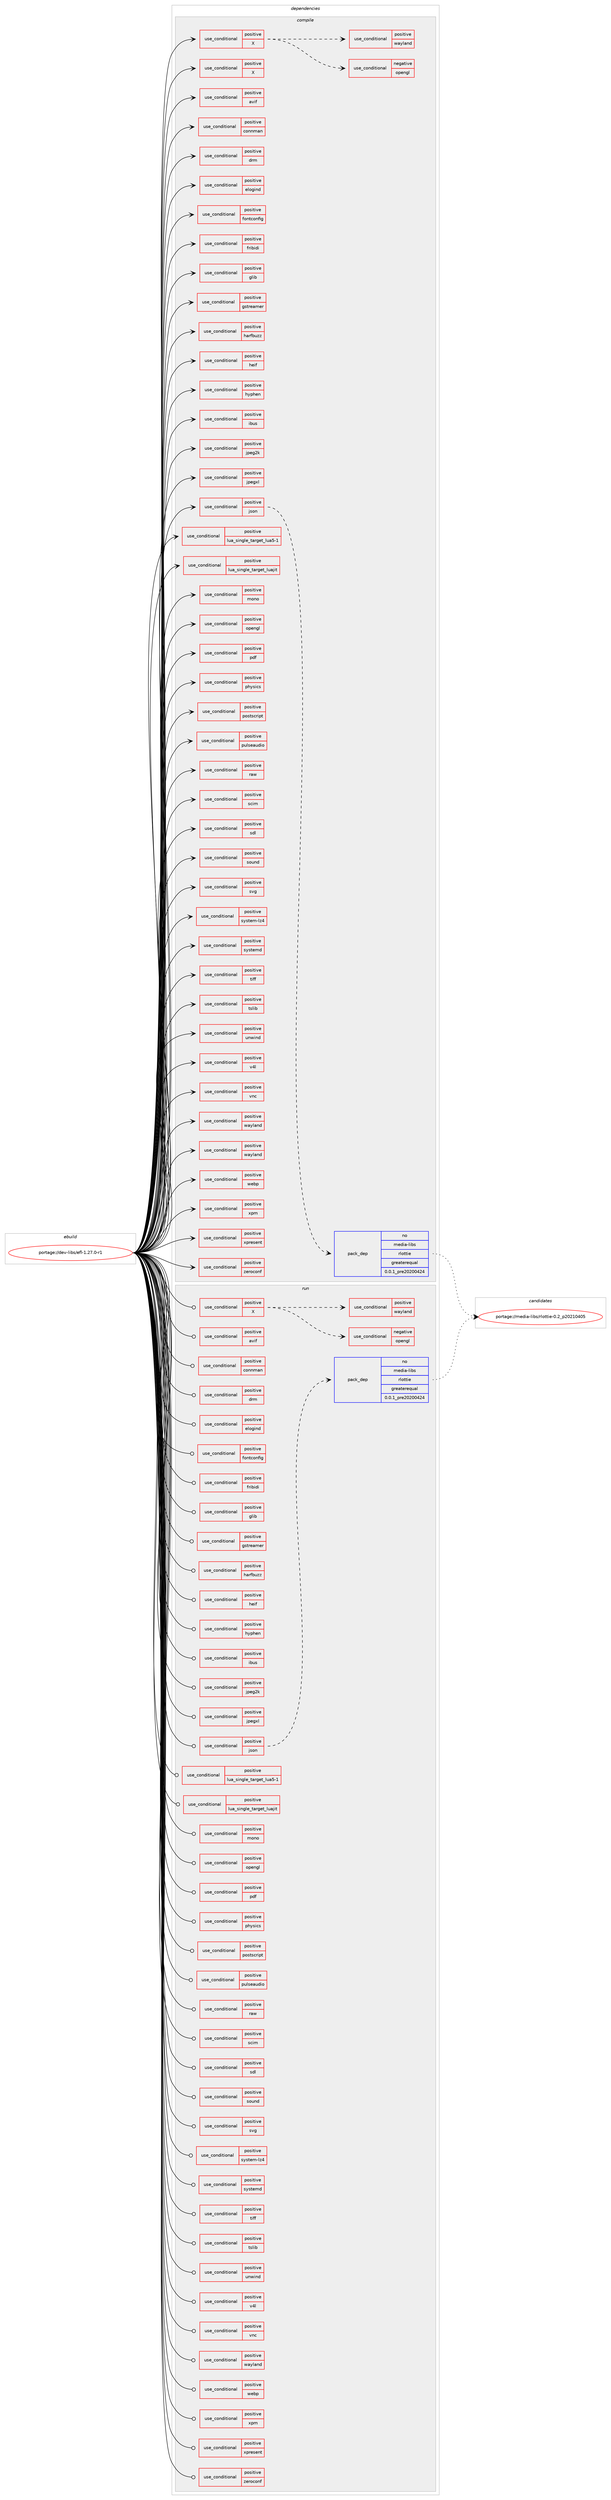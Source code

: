 digraph prolog {

# *************
# Graph options
# *************

newrank=true;
concentrate=true;
compound=true;
graph [rankdir=LR,fontname=Helvetica,fontsize=10,ranksep=1.5];#, ranksep=2.5, nodesep=0.2];
edge  [arrowhead=vee];
node  [fontname=Helvetica,fontsize=10];

# **********
# The ebuild
# **********

subgraph cluster_leftcol {
color=gray;
rank=same;
label=<<i>ebuild</i>>;
id [label="portage://dev-libs/efl-1.27.0-r1", color=red, width=4, href="../dev-libs/efl-1.27.0-r1.svg"];
}

# ****************
# The dependencies
# ****************

subgraph cluster_midcol {
color=gray;
label=<<i>dependencies</i>>;
subgraph cluster_compile {
fillcolor="#eeeeee";
style=filled;
label=<<i>compile</i>>;
subgraph cond25408 {
dependency54463 [label=<<TABLE BORDER="0" CELLBORDER="1" CELLSPACING="0" CELLPADDING="4"><TR><TD ROWSPAN="3" CELLPADDING="10">use_conditional</TD></TR><TR><TD>positive</TD></TR><TR><TD>X</TD></TR></TABLE>>, shape=none, color=red];
subgraph cond25409 {
dependency54464 [label=<<TABLE BORDER="0" CELLBORDER="1" CELLSPACING="0" CELLPADDING="4"><TR><TD ROWSPAN="3" CELLPADDING="10">use_conditional</TD></TR><TR><TD>negative</TD></TR><TR><TD>opengl</TD></TR></TABLE>>, shape=none, color=red];
# *** BEGIN UNKNOWN DEPENDENCY TYPE (TODO) ***
# dependency54464 -> package_dependency(portage://dev-libs/efl-1.27.0-r1,install,no,media-libs,libglvnd,none,[,,],[],[])
# *** END UNKNOWN DEPENDENCY TYPE (TODO) ***

}
dependency54463:e -> dependency54464:w [weight=20,style="dashed",arrowhead="vee"];
# *** BEGIN UNKNOWN DEPENDENCY TYPE (TODO) ***
# dependency54463 -> package_dependency(portage://dev-libs/efl-1.27.0-r1,install,no,media-libs,freetype,none,[,,],[],[])
# *** END UNKNOWN DEPENDENCY TYPE (TODO) ***

# *** BEGIN UNKNOWN DEPENDENCY TYPE (TODO) ***
# dependency54463 -> package_dependency(portage://dev-libs/efl-1.27.0-r1,install,no,x11-libs,libX11,none,[,,],[],[])
# *** END UNKNOWN DEPENDENCY TYPE (TODO) ***

# *** BEGIN UNKNOWN DEPENDENCY TYPE (TODO) ***
# dependency54463 -> package_dependency(portage://dev-libs/efl-1.27.0-r1,install,no,x11-libs,libXScrnSaver,none,[,,],[],[])
# *** END UNKNOWN DEPENDENCY TYPE (TODO) ***

# *** BEGIN UNKNOWN DEPENDENCY TYPE (TODO) ***
# dependency54463 -> package_dependency(portage://dev-libs/efl-1.27.0-r1,install,no,x11-libs,libXcomposite,none,[,,],[],[])
# *** END UNKNOWN DEPENDENCY TYPE (TODO) ***

# *** BEGIN UNKNOWN DEPENDENCY TYPE (TODO) ***
# dependency54463 -> package_dependency(portage://dev-libs/efl-1.27.0-r1,install,no,x11-libs,libXcursor,none,[,,],[],[])
# *** END UNKNOWN DEPENDENCY TYPE (TODO) ***

# *** BEGIN UNKNOWN DEPENDENCY TYPE (TODO) ***
# dependency54463 -> package_dependency(portage://dev-libs/efl-1.27.0-r1,install,no,x11-libs,libXdamage,none,[,,],[],[])
# *** END UNKNOWN DEPENDENCY TYPE (TODO) ***

# *** BEGIN UNKNOWN DEPENDENCY TYPE (TODO) ***
# dependency54463 -> package_dependency(portage://dev-libs/efl-1.27.0-r1,install,no,x11-libs,libXext,none,[,,],[],[])
# *** END UNKNOWN DEPENDENCY TYPE (TODO) ***

# *** BEGIN UNKNOWN DEPENDENCY TYPE (TODO) ***
# dependency54463 -> package_dependency(portage://dev-libs/efl-1.27.0-r1,install,no,x11-libs,libXfixes,none,[,,],[],[])
# *** END UNKNOWN DEPENDENCY TYPE (TODO) ***

# *** BEGIN UNKNOWN DEPENDENCY TYPE (TODO) ***
# dependency54463 -> package_dependency(portage://dev-libs/efl-1.27.0-r1,install,no,x11-libs,libXi,none,[,,],[],[])
# *** END UNKNOWN DEPENDENCY TYPE (TODO) ***

# *** BEGIN UNKNOWN DEPENDENCY TYPE (TODO) ***
# dependency54463 -> package_dependency(portage://dev-libs/efl-1.27.0-r1,install,no,x11-libs,libXinerama,none,[,,],[],[])
# *** END UNKNOWN DEPENDENCY TYPE (TODO) ***

# *** BEGIN UNKNOWN DEPENDENCY TYPE (TODO) ***
# dependency54463 -> package_dependency(portage://dev-libs/efl-1.27.0-r1,install,no,x11-libs,libXrandr,none,[,,],[],[])
# *** END UNKNOWN DEPENDENCY TYPE (TODO) ***

# *** BEGIN UNKNOWN DEPENDENCY TYPE (TODO) ***
# dependency54463 -> package_dependency(portage://dev-libs/efl-1.27.0-r1,install,no,x11-libs,libXrender,none,[,,],[],[])
# *** END UNKNOWN DEPENDENCY TYPE (TODO) ***

# *** BEGIN UNKNOWN DEPENDENCY TYPE (TODO) ***
# dependency54463 -> package_dependency(portage://dev-libs/efl-1.27.0-r1,install,no,x11-libs,libXtst,none,[,,],[],[])
# *** END UNKNOWN DEPENDENCY TYPE (TODO) ***

# *** BEGIN UNKNOWN DEPENDENCY TYPE (TODO) ***
# dependency54463 -> package_dependency(portage://dev-libs/efl-1.27.0-r1,install,no,x11-libs,libxkbcommon,none,[,,],[],[])
# *** END UNKNOWN DEPENDENCY TYPE (TODO) ***

subgraph cond25410 {
dependency54465 [label=<<TABLE BORDER="0" CELLBORDER="1" CELLSPACING="0" CELLPADDING="4"><TR><TD ROWSPAN="3" CELLPADDING="10">use_conditional</TD></TR><TR><TD>positive</TD></TR><TR><TD>wayland</TD></TR></TABLE>>, shape=none, color=red];
# *** BEGIN UNKNOWN DEPENDENCY TYPE (TODO) ***
# dependency54465 -> package_dependency(portage://dev-libs/efl-1.27.0-r1,install,no,x11-libs,libxkbcommon,none,[,,],[],[use(enable(X),none)])
# *** END UNKNOWN DEPENDENCY TYPE (TODO) ***

}
dependency54463:e -> dependency54465:w [weight=20,style="dashed",arrowhead="vee"];
}
id:e -> dependency54463:w [weight=20,style="solid",arrowhead="vee"];
subgraph cond25411 {
dependency54466 [label=<<TABLE BORDER="0" CELLBORDER="1" CELLSPACING="0" CELLPADDING="4"><TR><TD ROWSPAN="3" CELLPADDING="10">use_conditional</TD></TR><TR><TD>positive</TD></TR><TR><TD>X</TD></TR></TABLE>>, shape=none, color=red];
# *** BEGIN UNKNOWN DEPENDENCY TYPE (TODO) ***
# dependency54466 -> package_dependency(portage://dev-libs/efl-1.27.0-r1,install,no,x11-base,xorg-proto,none,[,,],[],[])
# *** END UNKNOWN DEPENDENCY TYPE (TODO) ***

}
id:e -> dependency54466:w [weight=20,style="solid",arrowhead="vee"];
subgraph cond25412 {
dependency54467 [label=<<TABLE BORDER="0" CELLBORDER="1" CELLSPACING="0" CELLPADDING="4"><TR><TD ROWSPAN="3" CELLPADDING="10">use_conditional</TD></TR><TR><TD>positive</TD></TR><TR><TD>avif</TD></TR></TABLE>>, shape=none, color=red];
# *** BEGIN UNKNOWN DEPENDENCY TYPE (TODO) ***
# dependency54467 -> package_dependency(portage://dev-libs/efl-1.27.0-r1,install,no,media-libs,libavif,none,[,,],any_same_slot,[])
# *** END UNKNOWN DEPENDENCY TYPE (TODO) ***

}
id:e -> dependency54467:w [weight=20,style="solid",arrowhead="vee"];
subgraph cond25413 {
dependency54468 [label=<<TABLE BORDER="0" CELLBORDER="1" CELLSPACING="0" CELLPADDING="4"><TR><TD ROWSPAN="3" CELLPADDING="10">use_conditional</TD></TR><TR><TD>positive</TD></TR><TR><TD>connman</TD></TR></TABLE>>, shape=none, color=red];
# *** BEGIN UNKNOWN DEPENDENCY TYPE (TODO) ***
# dependency54468 -> package_dependency(portage://dev-libs/efl-1.27.0-r1,install,no,net-misc,connman,none,[,,],[],[])
# *** END UNKNOWN DEPENDENCY TYPE (TODO) ***

}
id:e -> dependency54468:w [weight=20,style="solid",arrowhead="vee"];
subgraph cond25414 {
dependency54469 [label=<<TABLE BORDER="0" CELLBORDER="1" CELLSPACING="0" CELLPADDING="4"><TR><TD ROWSPAN="3" CELLPADDING="10">use_conditional</TD></TR><TR><TD>positive</TD></TR><TR><TD>drm</TD></TR></TABLE>>, shape=none, color=red];
# *** BEGIN UNKNOWN DEPENDENCY TYPE (TODO) ***
# dependency54469 -> package_dependency(portage://dev-libs/efl-1.27.0-r1,install,no,dev-libs,libinput,none,[,,],any_same_slot,[])
# *** END UNKNOWN DEPENDENCY TYPE (TODO) ***

# *** BEGIN UNKNOWN DEPENDENCY TYPE (TODO) ***
# dependency54469 -> package_dependency(portage://dev-libs/efl-1.27.0-r1,install,no,dev-libs,wayland,none,[,,],[],[])
# *** END UNKNOWN DEPENDENCY TYPE (TODO) ***

# *** BEGIN UNKNOWN DEPENDENCY TYPE (TODO) ***
# dependency54469 -> package_dependency(portage://dev-libs/efl-1.27.0-r1,install,no,media-libs,mesa,none,[,,],[],[use(enable(gbm),positive)])
# *** END UNKNOWN DEPENDENCY TYPE (TODO) ***

# *** BEGIN UNKNOWN DEPENDENCY TYPE (TODO) ***
# dependency54469 -> package_dependency(portage://dev-libs/efl-1.27.0-r1,install,no,x11-libs,libdrm,none,[,,],[],[])
# *** END UNKNOWN DEPENDENCY TYPE (TODO) ***

# *** BEGIN UNKNOWN DEPENDENCY TYPE (TODO) ***
# dependency54469 -> package_dependency(portage://dev-libs/efl-1.27.0-r1,install,no,x11-libs,libxkbcommon,none,[,,],[],[])
# *** END UNKNOWN DEPENDENCY TYPE (TODO) ***

}
id:e -> dependency54469:w [weight=20,style="solid",arrowhead="vee"];
subgraph cond25415 {
dependency54470 [label=<<TABLE BORDER="0" CELLBORDER="1" CELLSPACING="0" CELLPADDING="4"><TR><TD ROWSPAN="3" CELLPADDING="10">use_conditional</TD></TR><TR><TD>positive</TD></TR><TR><TD>elogind</TD></TR></TABLE>>, shape=none, color=red];
# *** BEGIN UNKNOWN DEPENDENCY TYPE (TODO) ***
# dependency54470 -> package_dependency(portage://dev-libs/efl-1.27.0-r1,install,no,sys-auth,elogind,none,[,,],[],[])
# *** END UNKNOWN DEPENDENCY TYPE (TODO) ***

# *** BEGIN UNKNOWN DEPENDENCY TYPE (TODO) ***
# dependency54470 -> package_dependency(portage://dev-libs/efl-1.27.0-r1,install,no,virtual,libudev,none,[,,],any_same_slot,[])
# *** END UNKNOWN DEPENDENCY TYPE (TODO) ***

}
id:e -> dependency54470:w [weight=20,style="solid",arrowhead="vee"];
subgraph cond25416 {
dependency54471 [label=<<TABLE BORDER="0" CELLBORDER="1" CELLSPACING="0" CELLPADDING="4"><TR><TD ROWSPAN="3" CELLPADDING="10">use_conditional</TD></TR><TR><TD>positive</TD></TR><TR><TD>fontconfig</TD></TR></TABLE>>, shape=none, color=red];
# *** BEGIN UNKNOWN DEPENDENCY TYPE (TODO) ***
# dependency54471 -> package_dependency(portage://dev-libs/efl-1.27.0-r1,install,no,media-libs,fontconfig,none,[,,],[],[])
# *** END UNKNOWN DEPENDENCY TYPE (TODO) ***

}
id:e -> dependency54471:w [weight=20,style="solid",arrowhead="vee"];
subgraph cond25417 {
dependency54472 [label=<<TABLE BORDER="0" CELLBORDER="1" CELLSPACING="0" CELLPADDING="4"><TR><TD ROWSPAN="3" CELLPADDING="10">use_conditional</TD></TR><TR><TD>positive</TD></TR><TR><TD>fribidi</TD></TR></TABLE>>, shape=none, color=red];
# *** BEGIN UNKNOWN DEPENDENCY TYPE (TODO) ***
# dependency54472 -> package_dependency(portage://dev-libs/efl-1.27.0-r1,install,no,dev-libs,fribidi,none,[,,],[],[])
# *** END UNKNOWN DEPENDENCY TYPE (TODO) ***

}
id:e -> dependency54472:w [weight=20,style="solid",arrowhead="vee"];
subgraph cond25418 {
dependency54473 [label=<<TABLE BORDER="0" CELLBORDER="1" CELLSPACING="0" CELLPADDING="4"><TR><TD ROWSPAN="3" CELLPADDING="10">use_conditional</TD></TR><TR><TD>positive</TD></TR><TR><TD>glib</TD></TR></TABLE>>, shape=none, color=red];
# *** BEGIN UNKNOWN DEPENDENCY TYPE (TODO) ***
# dependency54473 -> package_dependency(portage://dev-libs/efl-1.27.0-r1,install,no,dev-libs,glib,none,[,,],[slot(2)],[])
# *** END UNKNOWN DEPENDENCY TYPE (TODO) ***

}
id:e -> dependency54473:w [weight=20,style="solid",arrowhead="vee"];
subgraph cond25419 {
dependency54474 [label=<<TABLE BORDER="0" CELLBORDER="1" CELLSPACING="0" CELLPADDING="4"><TR><TD ROWSPAN="3" CELLPADDING="10">use_conditional</TD></TR><TR><TD>positive</TD></TR><TR><TD>gstreamer</TD></TR></TABLE>>, shape=none, color=red];
# *** BEGIN UNKNOWN DEPENDENCY TYPE (TODO) ***
# dependency54474 -> package_dependency(portage://dev-libs/efl-1.27.0-r1,install,no,media-libs,gstreamer,none,[,,],[slot(1.0)],[])
# *** END UNKNOWN DEPENDENCY TYPE (TODO) ***

# *** BEGIN UNKNOWN DEPENDENCY TYPE (TODO) ***
# dependency54474 -> package_dependency(portage://dev-libs/efl-1.27.0-r1,install,no,media-libs,gst-plugins-base,none,[,,],[slot(1.0)],[])
# *** END UNKNOWN DEPENDENCY TYPE (TODO) ***

}
id:e -> dependency54474:w [weight=20,style="solid",arrowhead="vee"];
subgraph cond25420 {
dependency54475 [label=<<TABLE BORDER="0" CELLBORDER="1" CELLSPACING="0" CELLPADDING="4"><TR><TD ROWSPAN="3" CELLPADDING="10">use_conditional</TD></TR><TR><TD>positive</TD></TR><TR><TD>harfbuzz</TD></TR></TABLE>>, shape=none, color=red];
# *** BEGIN UNKNOWN DEPENDENCY TYPE (TODO) ***
# dependency54475 -> package_dependency(portage://dev-libs/efl-1.27.0-r1,install,no,media-libs,harfbuzz,none,[,,],any_same_slot,[])
# *** END UNKNOWN DEPENDENCY TYPE (TODO) ***

}
id:e -> dependency54475:w [weight=20,style="solid",arrowhead="vee"];
subgraph cond25421 {
dependency54476 [label=<<TABLE BORDER="0" CELLBORDER="1" CELLSPACING="0" CELLPADDING="4"><TR><TD ROWSPAN="3" CELLPADDING="10">use_conditional</TD></TR><TR><TD>positive</TD></TR><TR><TD>heif</TD></TR></TABLE>>, shape=none, color=red];
# *** BEGIN UNKNOWN DEPENDENCY TYPE (TODO) ***
# dependency54476 -> package_dependency(portage://dev-libs/efl-1.27.0-r1,install,no,media-libs,libheif,none,[,,],any_same_slot,[])
# *** END UNKNOWN DEPENDENCY TYPE (TODO) ***

}
id:e -> dependency54476:w [weight=20,style="solid",arrowhead="vee"];
subgraph cond25422 {
dependency54477 [label=<<TABLE BORDER="0" CELLBORDER="1" CELLSPACING="0" CELLPADDING="4"><TR><TD ROWSPAN="3" CELLPADDING="10">use_conditional</TD></TR><TR><TD>positive</TD></TR><TR><TD>hyphen</TD></TR></TABLE>>, shape=none, color=red];
# *** BEGIN UNKNOWN DEPENDENCY TYPE (TODO) ***
# dependency54477 -> package_dependency(portage://dev-libs/efl-1.27.0-r1,install,no,dev-libs,hyphen,none,[,,],[],[])
# *** END UNKNOWN DEPENDENCY TYPE (TODO) ***

}
id:e -> dependency54477:w [weight=20,style="solid",arrowhead="vee"];
subgraph cond25423 {
dependency54478 [label=<<TABLE BORDER="0" CELLBORDER="1" CELLSPACING="0" CELLPADDING="4"><TR><TD ROWSPAN="3" CELLPADDING="10">use_conditional</TD></TR><TR><TD>positive</TD></TR><TR><TD>ibus</TD></TR></TABLE>>, shape=none, color=red];
# *** BEGIN UNKNOWN DEPENDENCY TYPE (TODO) ***
# dependency54478 -> package_dependency(portage://dev-libs/efl-1.27.0-r1,install,no,app-i18n,ibus,none,[,,],[],[])
# *** END UNKNOWN DEPENDENCY TYPE (TODO) ***

}
id:e -> dependency54478:w [weight=20,style="solid",arrowhead="vee"];
subgraph cond25424 {
dependency54479 [label=<<TABLE BORDER="0" CELLBORDER="1" CELLSPACING="0" CELLPADDING="4"><TR><TD ROWSPAN="3" CELLPADDING="10">use_conditional</TD></TR><TR><TD>positive</TD></TR><TR><TD>jpeg2k</TD></TR></TABLE>>, shape=none, color=red];
# *** BEGIN UNKNOWN DEPENDENCY TYPE (TODO) ***
# dependency54479 -> package_dependency(portage://dev-libs/efl-1.27.0-r1,install,no,media-libs,openjpeg,none,[,,],any_same_slot,[])
# *** END UNKNOWN DEPENDENCY TYPE (TODO) ***

}
id:e -> dependency54479:w [weight=20,style="solid",arrowhead="vee"];
subgraph cond25425 {
dependency54480 [label=<<TABLE BORDER="0" CELLBORDER="1" CELLSPACING="0" CELLPADDING="4"><TR><TD ROWSPAN="3" CELLPADDING="10">use_conditional</TD></TR><TR><TD>positive</TD></TR><TR><TD>jpegxl</TD></TR></TABLE>>, shape=none, color=red];
# *** BEGIN UNKNOWN DEPENDENCY TYPE (TODO) ***
# dependency54480 -> package_dependency(portage://dev-libs/efl-1.27.0-r1,install,no,media-libs,libjxl,none,[,,],any_same_slot,[])
# *** END UNKNOWN DEPENDENCY TYPE (TODO) ***

}
id:e -> dependency54480:w [weight=20,style="solid",arrowhead="vee"];
subgraph cond25426 {
dependency54481 [label=<<TABLE BORDER="0" CELLBORDER="1" CELLSPACING="0" CELLPADDING="4"><TR><TD ROWSPAN="3" CELLPADDING="10">use_conditional</TD></TR><TR><TD>positive</TD></TR><TR><TD>json</TD></TR></TABLE>>, shape=none, color=red];
subgraph pack27920 {
dependency54482 [label=<<TABLE BORDER="0" CELLBORDER="1" CELLSPACING="0" CELLPADDING="4" WIDTH="220"><TR><TD ROWSPAN="6" CELLPADDING="30">pack_dep</TD></TR><TR><TD WIDTH="110">no</TD></TR><TR><TD>media-libs</TD></TR><TR><TD>rlottie</TD></TR><TR><TD>greaterequal</TD></TR><TR><TD>0.0.1_pre20200424</TD></TR></TABLE>>, shape=none, color=blue];
}
dependency54481:e -> dependency54482:w [weight=20,style="dashed",arrowhead="vee"];
}
id:e -> dependency54481:w [weight=20,style="solid",arrowhead="vee"];
subgraph cond25427 {
dependency54483 [label=<<TABLE BORDER="0" CELLBORDER="1" CELLSPACING="0" CELLPADDING="4"><TR><TD ROWSPAN="3" CELLPADDING="10">use_conditional</TD></TR><TR><TD>positive</TD></TR><TR><TD>lua_single_target_lua5-1</TD></TR></TABLE>>, shape=none, color=red];
# *** BEGIN UNKNOWN DEPENDENCY TYPE (TODO) ***
# dependency54483 -> package_dependency(portage://dev-libs/efl-1.27.0-r1,install,no,dev-lang,lua,none,[,,],[slot(5.1)],[use(enable(deprecated),positive)])
# *** END UNKNOWN DEPENDENCY TYPE (TODO) ***

}
id:e -> dependency54483:w [weight=20,style="solid",arrowhead="vee"];
subgraph cond25428 {
dependency54484 [label=<<TABLE BORDER="0" CELLBORDER="1" CELLSPACING="0" CELLPADDING="4"><TR><TD ROWSPAN="3" CELLPADDING="10">use_conditional</TD></TR><TR><TD>positive</TD></TR><TR><TD>lua_single_target_luajit</TD></TR></TABLE>>, shape=none, color=red];
# *** BEGIN UNKNOWN DEPENDENCY TYPE (TODO) ***
# dependency54484 -> package_dependency(portage://dev-libs/efl-1.27.0-r1,install,no,dev-lang,luajit,none,[,,],any_same_slot,[use(enable(deprecated),positive)])
# *** END UNKNOWN DEPENDENCY TYPE (TODO) ***

}
id:e -> dependency54484:w [weight=20,style="solid",arrowhead="vee"];
subgraph cond25429 {
dependency54485 [label=<<TABLE BORDER="0" CELLBORDER="1" CELLSPACING="0" CELLPADDING="4"><TR><TD ROWSPAN="3" CELLPADDING="10">use_conditional</TD></TR><TR><TD>positive</TD></TR><TR><TD>mono</TD></TR></TABLE>>, shape=none, color=red];
# *** BEGIN UNKNOWN DEPENDENCY TYPE (TODO) ***
# dependency54485 -> package_dependency(portage://dev-libs/efl-1.27.0-r1,install,no,dev-lang,mono,none,[,,],[],[])
# *** END UNKNOWN DEPENDENCY TYPE (TODO) ***

}
id:e -> dependency54485:w [weight=20,style="solid",arrowhead="vee"];
subgraph cond25430 {
dependency54486 [label=<<TABLE BORDER="0" CELLBORDER="1" CELLSPACING="0" CELLPADDING="4"><TR><TD ROWSPAN="3" CELLPADDING="10">use_conditional</TD></TR><TR><TD>positive</TD></TR><TR><TD>opengl</TD></TR></TABLE>>, shape=none, color=red];
# *** BEGIN UNKNOWN DEPENDENCY TYPE (TODO) ***
# dependency54486 -> package_dependency(portage://dev-libs/efl-1.27.0-r1,install,no,virtual,opengl,none,[,,],[],[])
# *** END UNKNOWN DEPENDENCY TYPE (TODO) ***

}
id:e -> dependency54486:w [weight=20,style="solid",arrowhead="vee"];
subgraph cond25431 {
dependency54487 [label=<<TABLE BORDER="0" CELLBORDER="1" CELLSPACING="0" CELLPADDING="4"><TR><TD ROWSPAN="3" CELLPADDING="10">use_conditional</TD></TR><TR><TD>positive</TD></TR><TR><TD>pdf</TD></TR></TABLE>>, shape=none, color=red];
# *** BEGIN UNKNOWN DEPENDENCY TYPE (TODO) ***
# dependency54487 -> package_dependency(portage://dev-libs/efl-1.27.0-r1,install,no,app-text,poppler,none,[,,],any_same_slot,[use(enable(cxx),none)])
# *** END UNKNOWN DEPENDENCY TYPE (TODO) ***

}
id:e -> dependency54487:w [weight=20,style="solid",arrowhead="vee"];
subgraph cond25432 {
dependency54488 [label=<<TABLE BORDER="0" CELLBORDER="1" CELLSPACING="0" CELLPADDING="4"><TR><TD ROWSPAN="3" CELLPADDING="10">use_conditional</TD></TR><TR><TD>positive</TD></TR><TR><TD>physics</TD></TR></TABLE>>, shape=none, color=red];
# *** BEGIN UNKNOWN DEPENDENCY TYPE (TODO) ***
# dependency54488 -> package_dependency(portage://dev-libs/efl-1.27.0-r1,install,no,sci-physics,bullet,none,[,,],any_same_slot,[])
# *** END UNKNOWN DEPENDENCY TYPE (TODO) ***

}
id:e -> dependency54488:w [weight=20,style="solid",arrowhead="vee"];
subgraph cond25433 {
dependency54489 [label=<<TABLE BORDER="0" CELLBORDER="1" CELLSPACING="0" CELLPADDING="4"><TR><TD ROWSPAN="3" CELLPADDING="10">use_conditional</TD></TR><TR><TD>positive</TD></TR><TR><TD>postscript</TD></TR></TABLE>>, shape=none, color=red];
# *** BEGIN UNKNOWN DEPENDENCY TYPE (TODO) ***
# dependency54489 -> package_dependency(portage://dev-libs/efl-1.27.0-r1,install,no,app-text,libspectre,none,[,,],[],[])
# *** END UNKNOWN DEPENDENCY TYPE (TODO) ***

}
id:e -> dependency54489:w [weight=20,style="solid",arrowhead="vee"];
subgraph cond25434 {
dependency54490 [label=<<TABLE BORDER="0" CELLBORDER="1" CELLSPACING="0" CELLPADDING="4"><TR><TD ROWSPAN="3" CELLPADDING="10">use_conditional</TD></TR><TR><TD>positive</TD></TR><TR><TD>pulseaudio</TD></TR></TABLE>>, shape=none, color=red];
# *** BEGIN UNKNOWN DEPENDENCY TYPE (TODO) ***
# dependency54490 -> package_dependency(portage://dev-libs/efl-1.27.0-r1,install,no,media-libs,libpulse,none,[,,],[],[])
# *** END UNKNOWN DEPENDENCY TYPE (TODO) ***

}
id:e -> dependency54490:w [weight=20,style="solid",arrowhead="vee"];
subgraph cond25435 {
dependency54491 [label=<<TABLE BORDER="0" CELLBORDER="1" CELLSPACING="0" CELLPADDING="4"><TR><TD ROWSPAN="3" CELLPADDING="10">use_conditional</TD></TR><TR><TD>positive</TD></TR><TR><TD>raw</TD></TR></TABLE>>, shape=none, color=red];
# *** BEGIN UNKNOWN DEPENDENCY TYPE (TODO) ***
# dependency54491 -> package_dependency(portage://dev-libs/efl-1.27.0-r1,install,no,media-libs,libraw,none,[,,],any_same_slot,[])
# *** END UNKNOWN DEPENDENCY TYPE (TODO) ***

}
id:e -> dependency54491:w [weight=20,style="solid",arrowhead="vee"];
subgraph cond25436 {
dependency54492 [label=<<TABLE BORDER="0" CELLBORDER="1" CELLSPACING="0" CELLPADDING="4"><TR><TD ROWSPAN="3" CELLPADDING="10">use_conditional</TD></TR><TR><TD>positive</TD></TR><TR><TD>scim</TD></TR></TABLE>>, shape=none, color=red];
# *** BEGIN UNKNOWN DEPENDENCY TYPE (TODO) ***
# dependency54492 -> package_dependency(portage://dev-libs/efl-1.27.0-r1,install,no,app-i18n,scim,none,[,,],[],[])
# *** END UNKNOWN DEPENDENCY TYPE (TODO) ***

}
id:e -> dependency54492:w [weight=20,style="solid",arrowhead="vee"];
subgraph cond25437 {
dependency54493 [label=<<TABLE BORDER="0" CELLBORDER="1" CELLSPACING="0" CELLPADDING="4"><TR><TD ROWSPAN="3" CELLPADDING="10">use_conditional</TD></TR><TR><TD>positive</TD></TR><TR><TD>sdl</TD></TR></TABLE>>, shape=none, color=red];
# *** BEGIN UNKNOWN DEPENDENCY TYPE (TODO) ***
# dependency54493 -> package_dependency(portage://dev-libs/efl-1.27.0-r1,install,no,media-libs,libsdl2,none,[,,],[],[])
# *** END UNKNOWN DEPENDENCY TYPE (TODO) ***

}
id:e -> dependency54493:w [weight=20,style="solid",arrowhead="vee"];
subgraph cond25438 {
dependency54494 [label=<<TABLE BORDER="0" CELLBORDER="1" CELLSPACING="0" CELLPADDING="4"><TR><TD ROWSPAN="3" CELLPADDING="10">use_conditional</TD></TR><TR><TD>positive</TD></TR><TR><TD>sound</TD></TR></TABLE>>, shape=none, color=red];
# *** BEGIN UNKNOWN DEPENDENCY TYPE (TODO) ***
# dependency54494 -> package_dependency(portage://dev-libs/efl-1.27.0-r1,install,no,media-libs,libsndfile,none,[,,],[],[])
# *** END UNKNOWN DEPENDENCY TYPE (TODO) ***

}
id:e -> dependency54494:w [weight=20,style="solid",arrowhead="vee"];
subgraph cond25439 {
dependency54495 [label=<<TABLE BORDER="0" CELLBORDER="1" CELLSPACING="0" CELLPADDING="4"><TR><TD ROWSPAN="3" CELLPADDING="10">use_conditional</TD></TR><TR><TD>positive</TD></TR><TR><TD>svg</TD></TR></TABLE>>, shape=none, color=red];
# *** BEGIN UNKNOWN DEPENDENCY TYPE (TODO) ***
# dependency54495 -> package_dependency(portage://dev-libs/efl-1.27.0-r1,install,no,gnome-base,librsvg,none,[,,],[slot(2)],[])
# *** END UNKNOWN DEPENDENCY TYPE (TODO) ***

}
id:e -> dependency54495:w [weight=20,style="solid",arrowhead="vee"];
subgraph cond25440 {
dependency54496 [label=<<TABLE BORDER="0" CELLBORDER="1" CELLSPACING="0" CELLPADDING="4"><TR><TD ROWSPAN="3" CELLPADDING="10">use_conditional</TD></TR><TR><TD>positive</TD></TR><TR><TD>system-lz4</TD></TR></TABLE>>, shape=none, color=red];
# *** BEGIN UNKNOWN DEPENDENCY TYPE (TODO) ***
# dependency54496 -> package_dependency(portage://dev-libs/efl-1.27.0-r1,install,no,app-arch,lz4,none,[,,],any_same_slot,[])
# *** END UNKNOWN DEPENDENCY TYPE (TODO) ***

}
id:e -> dependency54496:w [weight=20,style="solid",arrowhead="vee"];
subgraph cond25441 {
dependency54497 [label=<<TABLE BORDER="0" CELLBORDER="1" CELLSPACING="0" CELLPADDING="4"><TR><TD ROWSPAN="3" CELLPADDING="10">use_conditional</TD></TR><TR><TD>positive</TD></TR><TR><TD>systemd</TD></TR></TABLE>>, shape=none, color=red];
# *** BEGIN UNKNOWN DEPENDENCY TYPE (TODO) ***
# dependency54497 -> package_dependency(portage://dev-libs/efl-1.27.0-r1,install,no,sys-apps,systemd,none,[,,],any_same_slot,[])
# *** END UNKNOWN DEPENDENCY TYPE (TODO) ***

}
id:e -> dependency54497:w [weight=20,style="solid",arrowhead="vee"];
subgraph cond25442 {
dependency54498 [label=<<TABLE BORDER="0" CELLBORDER="1" CELLSPACING="0" CELLPADDING="4"><TR><TD ROWSPAN="3" CELLPADDING="10">use_conditional</TD></TR><TR><TD>positive</TD></TR><TR><TD>tiff</TD></TR></TABLE>>, shape=none, color=red];
# *** BEGIN UNKNOWN DEPENDENCY TYPE (TODO) ***
# dependency54498 -> package_dependency(portage://dev-libs/efl-1.27.0-r1,install,no,media-libs,tiff,none,[,,],any_same_slot,[])
# *** END UNKNOWN DEPENDENCY TYPE (TODO) ***

}
id:e -> dependency54498:w [weight=20,style="solid",arrowhead="vee"];
subgraph cond25443 {
dependency54499 [label=<<TABLE BORDER="0" CELLBORDER="1" CELLSPACING="0" CELLPADDING="4"><TR><TD ROWSPAN="3" CELLPADDING="10">use_conditional</TD></TR><TR><TD>positive</TD></TR><TR><TD>tslib</TD></TR></TABLE>>, shape=none, color=red];
# *** BEGIN UNKNOWN DEPENDENCY TYPE (TODO) ***
# dependency54499 -> package_dependency(portage://dev-libs/efl-1.27.0-r1,install,no,x11-libs,tslib,none,[,,],any_same_slot,[])
# *** END UNKNOWN DEPENDENCY TYPE (TODO) ***

}
id:e -> dependency54499:w [weight=20,style="solid",arrowhead="vee"];
subgraph cond25444 {
dependency54500 [label=<<TABLE BORDER="0" CELLBORDER="1" CELLSPACING="0" CELLPADDING="4"><TR><TD ROWSPAN="3" CELLPADDING="10">use_conditional</TD></TR><TR><TD>positive</TD></TR><TR><TD>unwind</TD></TR></TABLE>>, shape=none, color=red];
# *** BEGIN UNKNOWN DEPENDENCY TYPE (TODO) ***
# dependency54500 -> package_dependency(portage://dev-libs/efl-1.27.0-r1,install,no,sys-libs,libunwind,none,[,,],any_same_slot,[])
# *** END UNKNOWN DEPENDENCY TYPE (TODO) ***

}
id:e -> dependency54500:w [weight=20,style="solid",arrowhead="vee"];
subgraph cond25445 {
dependency54501 [label=<<TABLE BORDER="0" CELLBORDER="1" CELLSPACING="0" CELLPADDING="4"><TR><TD ROWSPAN="3" CELLPADDING="10">use_conditional</TD></TR><TR><TD>positive</TD></TR><TR><TD>v4l</TD></TR></TABLE>>, shape=none, color=red];
# *** BEGIN UNKNOWN DEPENDENCY TYPE (TODO) ***
# dependency54501 -> package_dependency(portage://dev-libs/efl-1.27.0-r1,install,no,media-libs,libv4l,none,[,,],[],[])
# *** END UNKNOWN DEPENDENCY TYPE (TODO) ***

}
id:e -> dependency54501:w [weight=20,style="solid",arrowhead="vee"];
subgraph cond25446 {
dependency54502 [label=<<TABLE BORDER="0" CELLBORDER="1" CELLSPACING="0" CELLPADDING="4"><TR><TD ROWSPAN="3" CELLPADDING="10">use_conditional</TD></TR><TR><TD>positive</TD></TR><TR><TD>vnc</TD></TR></TABLE>>, shape=none, color=red];
# *** BEGIN UNKNOWN DEPENDENCY TYPE (TODO) ***
# dependency54502 -> package_dependency(portage://dev-libs/efl-1.27.0-r1,install,no,net-libs,libvncserver,none,[,,],[],[])
# *** END UNKNOWN DEPENDENCY TYPE (TODO) ***

}
id:e -> dependency54502:w [weight=20,style="solid",arrowhead="vee"];
subgraph cond25447 {
dependency54503 [label=<<TABLE BORDER="0" CELLBORDER="1" CELLSPACING="0" CELLPADDING="4"><TR><TD ROWSPAN="3" CELLPADDING="10">use_conditional</TD></TR><TR><TD>positive</TD></TR><TR><TD>wayland</TD></TR></TABLE>>, shape=none, color=red];
# *** BEGIN UNKNOWN DEPENDENCY TYPE (TODO) ***
# dependency54503 -> package_dependency(portage://dev-libs/efl-1.27.0-r1,install,no,dev-libs,wayland,none,[,,],[],[])
# *** END UNKNOWN DEPENDENCY TYPE (TODO) ***

# *** BEGIN UNKNOWN DEPENDENCY TYPE (TODO) ***
# dependency54503 -> package_dependency(portage://dev-libs/efl-1.27.0-r1,install,no,media-libs,libglvnd,none,[,,],[],[])
# *** END UNKNOWN DEPENDENCY TYPE (TODO) ***

# *** BEGIN UNKNOWN DEPENDENCY TYPE (TODO) ***
# dependency54503 -> package_dependency(portage://dev-libs/efl-1.27.0-r1,install,no,media-libs,mesa,none,[,,],[],[use(enable(wayland),none)])
# *** END UNKNOWN DEPENDENCY TYPE (TODO) ***

# *** BEGIN UNKNOWN DEPENDENCY TYPE (TODO) ***
# dependency54503 -> package_dependency(portage://dev-libs/efl-1.27.0-r1,install,no,x11-libs,libxkbcommon,none,[,,],[],[])
# *** END UNKNOWN DEPENDENCY TYPE (TODO) ***

}
id:e -> dependency54503:w [weight=20,style="solid",arrowhead="vee"];
subgraph cond25448 {
dependency54504 [label=<<TABLE BORDER="0" CELLBORDER="1" CELLSPACING="0" CELLPADDING="4"><TR><TD ROWSPAN="3" CELLPADDING="10">use_conditional</TD></TR><TR><TD>positive</TD></TR><TR><TD>wayland</TD></TR></TABLE>>, shape=none, color=red];
# *** BEGIN UNKNOWN DEPENDENCY TYPE (TODO) ***
# dependency54504 -> package_dependency(portage://dev-libs/efl-1.27.0-r1,install,no,dev-libs,wayland-protocols,none,[,,],[],[])
# *** END UNKNOWN DEPENDENCY TYPE (TODO) ***

}
id:e -> dependency54504:w [weight=20,style="solid",arrowhead="vee"];
subgraph cond25449 {
dependency54505 [label=<<TABLE BORDER="0" CELLBORDER="1" CELLSPACING="0" CELLPADDING="4"><TR><TD ROWSPAN="3" CELLPADDING="10">use_conditional</TD></TR><TR><TD>positive</TD></TR><TR><TD>webp</TD></TR></TABLE>>, shape=none, color=red];
# *** BEGIN UNKNOWN DEPENDENCY TYPE (TODO) ***
# dependency54505 -> package_dependency(portage://dev-libs/efl-1.27.0-r1,install,no,media-libs,libwebp,none,[,,],any_same_slot,[])
# *** END UNKNOWN DEPENDENCY TYPE (TODO) ***

}
id:e -> dependency54505:w [weight=20,style="solid",arrowhead="vee"];
subgraph cond25450 {
dependency54506 [label=<<TABLE BORDER="0" CELLBORDER="1" CELLSPACING="0" CELLPADDING="4"><TR><TD ROWSPAN="3" CELLPADDING="10">use_conditional</TD></TR><TR><TD>positive</TD></TR><TR><TD>xpm</TD></TR></TABLE>>, shape=none, color=red];
# *** BEGIN UNKNOWN DEPENDENCY TYPE (TODO) ***
# dependency54506 -> package_dependency(portage://dev-libs/efl-1.27.0-r1,install,no,x11-libs,libXpm,none,[,,],[],[])
# *** END UNKNOWN DEPENDENCY TYPE (TODO) ***

}
id:e -> dependency54506:w [weight=20,style="solid",arrowhead="vee"];
subgraph cond25451 {
dependency54507 [label=<<TABLE BORDER="0" CELLBORDER="1" CELLSPACING="0" CELLPADDING="4"><TR><TD ROWSPAN="3" CELLPADDING="10">use_conditional</TD></TR><TR><TD>positive</TD></TR><TR><TD>xpresent</TD></TR></TABLE>>, shape=none, color=red];
# *** BEGIN UNKNOWN DEPENDENCY TYPE (TODO) ***
# dependency54507 -> package_dependency(portage://dev-libs/efl-1.27.0-r1,install,no,x11-libs,libXpresent,none,[,,],[],[])
# *** END UNKNOWN DEPENDENCY TYPE (TODO) ***

}
id:e -> dependency54507:w [weight=20,style="solid",arrowhead="vee"];
subgraph cond25452 {
dependency54508 [label=<<TABLE BORDER="0" CELLBORDER="1" CELLSPACING="0" CELLPADDING="4"><TR><TD ROWSPAN="3" CELLPADDING="10">use_conditional</TD></TR><TR><TD>positive</TD></TR><TR><TD>zeroconf</TD></TR></TABLE>>, shape=none, color=red];
# *** BEGIN UNKNOWN DEPENDENCY TYPE (TODO) ***
# dependency54508 -> package_dependency(portage://dev-libs/efl-1.27.0-r1,install,no,net-dns,avahi,none,[,,],[],[])
# *** END UNKNOWN DEPENDENCY TYPE (TODO) ***

}
id:e -> dependency54508:w [weight=20,style="solid",arrowhead="vee"];
# *** BEGIN UNKNOWN DEPENDENCY TYPE (TODO) ***
# id -> package_dependency(portage://dev-libs/efl-1.27.0-r1,install,no,dev-libs,libinput,none,[,,],any_same_slot,[])
# *** END UNKNOWN DEPENDENCY TYPE (TODO) ***

# *** BEGIN UNKNOWN DEPENDENCY TYPE (TODO) ***
# id -> package_dependency(portage://dev-libs/efl-1.27.0-r1,install,no,dev-libs,openssl,none,[,,],[slot(0),equal],[])
# *** END UNKNOWN DEPENDENCY TYPE (TODO) ***

# *** BEGIN UNKNOWN DEPENDENCY TYPE (TODO) ***
# id -> package_dependency(portage://dev-libs/efl-1.27.0-r1,install,no,media-libs,giflib,none,[,,],any_same_slot,[])
# *** END UNKNOWN DEPENDENCY TYPE (TODO) ***

# *** BEGIN UNKNOWN DEPENDENCY TYPE (TODO) ***
# id -> package_dependency(portage://dev-libs/efl-1.27.0-r1,install,no,media-libs,libjpeg-turbo,none,[,,],any_same_slot,[])
# *** END UNKNOWN DEPENDENCY TYPE (TODO) ***

# *** BEGIN UNKNOWN DEPENDENCY TYPE (TODO) ***
# id -> package_dependency(portage://dev-libs/efl-1.27.0-r1,install,no,media-libs,libpng,none,[,,],any_same_slot,[])
# *** END UNKNOWN DEPENDENCY TYPE (TODO) ***

# *** BEGIN UNKNOWN DEPENDENCY TYPE (TODO) ***
# id -> package_dependency(portage://dev-libs/efl-1.27.0-r1,install,no,net-misc,curl,none,[,,],[],[])
# *** END UNKNOWN DEPENDENCY TYPE (TODO) ***

# *** BEGIN UNKNOWN DEPENDENCY TYPE (TODO) ***
# id -> package_dependency(portage://dev-libs/efl-1.27.0-r1,install,no,sys-apps,dbus,none,[,,],[],[])
# *** END UNKNOWN DEPENDENCY TYPE (TODO) ***

# *** BEGIN UNKNOWN DEPENDENCY TYPE (TODO) ***
# id -> package_dependency(portage://dev-libs/efl-1.27.0-r1,install,no,sys-libs,zlib,none,[,,],[],[])
# *** END UNKNOWN DEPENDENCY TYPE (TODO) ***

# *** BEGIN UNKNOWN DEPENDENCY TYPE (TODO) ***
# id -> package_dependency(portage://dev-libs/efl-1.27.0-r1,install,weak,x11-themes,e-flat-theme,none,[,,],[],[])
# *** END UNKNOWN DEPENDENCY TYPE (TODO) ***

}
subgraph cluster_compileandrun {
fillcolor="#eeeeee";
style=filled;
label=<<i>compile and run</i>>;
}
subgraph cluster_run {
fillcolor="#eeeeee";
style=filled;
label=<<i>run</i>>;
subgraph cond25453 {
dependency54509 [label=<<TABLE BORDER="0" CELLBORDER="1" CELLSPACING="0" CELLPADDING="4"><TR><TD ROWSPAN="3" CELLPADDING="10">use_conditional</TD></TR><TR><TD>positive</TD></TR><TR><TD>X</TD></TR></TABLE>>, shape=none, color=red];
subgraph cond25454 {
dependency54510 [label=<<TABLE BORDER="0" CELLBORDER="1" CELLSPACING="0" CELLPADDING="4"><TR><TD ROWSPAN="3" CELLPADDING="10">use_conditional</TD></TR><TR><TD>negative</TD></TR><TR><TD>opengl</TD></TR></TABLE>>, shape=none, color=red];
# *** BEGIN UNKNOWN DEPENDENCY TYPE (TODO) ***
# dependency54510 -> package_dependency(portage://dev-libs/efl-1.27.0-r1,run,no,media-libs,libglvnd,none,[,,],[],[])
# *** END UNKNOWN DEPENDENCY TYPE (TODO) ***

}
dependency54509:e -> dependency54510:w [weight=20,style="dashed",arrowhead="vee"];
# *** BEGIN UNKNOWN DEPENDENCY TYPE (TODO) ***
# dependency54509 -> package_dependency(portage://dev-libs/efl-1.27.0-r1,run,no,media-libs,freetype,none,[,,],[],[])
# *** END UNKNOWN DEPENDENCY TYPE (TODO) ***

# *** BEGIN UNKNOWN DEPENDENCY TYPE (TODO) ***
# dependency54509 -> package_dependency(portage://dev-libs/efl-1.27.0-r1,run,no,x11-libs,libX11,none,[,,],[],[])
# *** END UNKNOWN DEPENDENCY TYPE (TODO) ***

# *** BEGIN UNKNOWN DEPENDENCY TYPE (TODO) ***
# dependency54509 -> package_dependency(portage://dev-libs/efl-1.27.0-r1,run,no,x11-libs,libXScrnSaver,none,[,,],[],[])
# *** END UNKNOWN DEPENDENCY TYPE (TODO) ***

# *** BEGIN UNKNOWN DEPENDENCY TYPE (TODO) ***
# dependency54509 -> package_dependency(portage://dev-libs/efl-1.27.0-r1,run,no,x11-libs,libXcomposite,none,[,,],[],[])
# *** END UNKNOWN DEPENDENCY TYPE (TODO) ***

# *** BEGIN UNKNOWN DEPENDENCY TYPE (TODO) ***
# dependency54509 -> package_dependency(portage://dev-libs/efl-1.27.0-r1,run,no,x11-libs,libXcursor,none,[,,],[],[])
# *** END UNKNOWN DEPENDENCY TYPE (TODO) ***

# *** BEGIN UNKNOWN DEPENDENCY TYPE (TODO) ***
# dependency54509 -> package_dependency(portage://dev-libs/efl-1.27.0-r1,run,no,x11-libs,libXdamage,none,[,,],[],[])
# *** END UNKNOWN DEPENDENCY TYPE (TODO) ***

# *** BEGIN UNKNOWN DEPENDENCY TYPE (TODO) ***
# dependency54509 -> package_dependency(portage://dev-libs/efl-1.27.0-r1,run,no,x11-libs,libXext,none,[,,],[],[])
# *** END UNKNOWN DEPENDENCY TYPE (TODO) ***

# *** BEGIN UNKNOWN DEPENDENCY TYPE (TODO) ***
# dependency54509 -> package_dependency(portage://dev-libs/efl-1.27.0-r1,run,no,x11-libs,libXfixes,none,[,,],[],[])
# *** END UNKNOWN DEPENDENCY TYPE (TODO) ***

# *** BEGIN UNKNOWN DEPENDENCY TYPE (TODO) ***
# dependency54509 -> package_dependency(portage://dev-libs/efl-1.27.0-r1,run,no,x11-libs,libXi,none,[,,],[],[])
# *** END UNKNOWN DEPENDENCY TYPE (TODO) ***

# *** BEGIN UNKNOWN DEPENDENCY TYPE (TODO) ***
# dependency54509 -> package_dependency(portage://dev-libs/efl-1.27.0-r1,run,no,x11-libs,libXinerama,none,[,,],[],[])
# *** END UNKNOWN DEPENDENCY TYPE (TODO) ***

# *** BEGIN UNKNOWN DEPENDENCY TYPE (TODO) ***
# dependency54509 -> package_dependency(portage://dev-libs/efl-1.27.0-r1,run,no,x11-libs,libXrandr,none,[,,],[],[])
# *** END UNKNOWN DEPENDENCY TYPE (TODO) ***

# *** BEGIN UNKNOWN DEPENDENCY TYPE (TODO) ***
# dependency54509 -> package_dependency(portage://dev-libs/efl-1.27.0-r1,run,no,x11-libs,libXrender,none,[,,],[],[])
# *** END UNKNOWN DEPENDENCY TYPE (TODO) ***

# *** BEGIN UNKNOWN DEPENDENCY TYPE (TODO) ***
# dependency54509 -> package_dependency(portage://dev-libs/efl-1.27.0-r1,run,no,x11-libs,libXtst,none,[,,],[],[])
# *** END UNKNOWN DEPENDENCY TYPE (TODO) ***

# *** BEGIN UNKNOWN DEPENDENCY TYPE (TODO) ***
# dependency54509 -> package_dependency(portage://dev-libs/efl-1.27.0-r1,run,no,x11-libs,libxkbcommon,none,[,,],[],[])
# *** END UNKNOWN DEPENDENCY TYPE (TODO) ***

subgraph cond25455 {
dependency54511 [label=<<TABLE BORDER="0" CELLBORDER="1" CELLSPACING="0" CELLPADDING="4"><TR><TD ROWSPAN="3" CELLPADDING="10">use_conditional</TD></TR><TR><TD>positive</TD></TR><TR><TD>wayland</TD></TR></TABLE>>, shape=none, color=red];
# *** BEGIN UNKNOWN DEPENDENCY TYPE (TODO) ***
# dependency54511 -> package_dependency(portage://dev-libs/efl-1.27.0-r1,run,no,x11-libs,libxkbcommon,none,[,,],[],[use(enable(X),none)])
# *** END UNKNOWN DEPENDENCY TYPE (TODO) ***

}
dependency54509:e -> dependency54511:w [weight=20,style="dashed",arrowhead="vee"];
}
id:e -> dependency54509:w [weight=20,style="solid",arrowhead="odot"];
subgraph cond25456 {
dependency54512 [label=<<TABLE BORDER="0" CELLBORDER="1" CELLSPACING="0" CELLPADDING="4"><TR><TD ROWSPAN="3" CELLPADDING="10">use_conditional</TD></TR><TR><TD>positive</TD></TR><TR><TD>avif</TD></TR></TABLE>>, shape=none, color=red];
# *** BEGIN UNKNOWN DEPENDENCY TYPE (TODO) ***
# dependency54512 -> package_dependency(portage://dev-libs/efl-1.27.0-r1,run,no,media-libs,libavif,none,[,,],any_same_slot,[])
# *** END UNKNOWN DEPENDENCY TYPE (TODO) ***

}
id:e -> dependency54512:w [weight=20,style="solid",arrowhead="odot"];
subgraph cond25457 {
dependency54513 [label=<<TABLE BORDER="0" CELLBORDER="1" CELLSPACING="0" CELLPADDING="4"><TR><TD ROWSPAN="3" CELLPADDING="10">use_conditional</TD></TR><TR><TD>positive</TD></TR><TR><TD>connman</TD></TR></TABLE>>, shape=none, color=red];
# *** BEGIN UNKNOWN DEPENDENCY TYPE (TODO) ***
# dependency54513 -> package_dependency(portage://dev-libs/efl-1.27.0-r1,run,no,net-misc,connman,none,[,,],[],[])
# *** END UNKNOWN DEPENDENCY TYPE (TODO) ***

}
id:e -> dependency54513:w [weight=20,style="solid",arrowhead="odot"];
subgraph cond25458 {
dependency54514 [label=<<TABLE BORDER="0" CELLBORDER="1" CELLSPACING="0" CELLPADDING="4"><TR><TD ROWSPAN="3" CELLPADDING="10">use_conditional</TD></TR><TR><TD>positive</TD></TR><TR><TD>drm</TD></TR></TABLE>>, shape=none, color=red];
# *** BEGIN UNKNOWN DEPENDENCY TYPE (TODO) ***
# dependency54514 -> package_dependency(portage://dev-libs/efl-1.27.0-r1,run,no,dev-libs,libinput,none,[,,],any_same_slot,[])
# *** END UNKNOWN DEPENDENCY TYPE (TODO) ***

# *** BEGIN UNKNOWN DEPENDENCY TYPE (TODO) ***
# dependency54514 -> package_dependency(portage://dev-libs/efl-1.27.0-r1,run,no,dev-libs,wayland,none,[,,],[],[])
# *** END UNKNOWN DEPENDENCY TYPE (TODO) ***

# *** BEGIN UNKNOWN DEPENDENCY TYPE (TODO) ***
# dependency54514 -> package_dependency(portage://dev-libs/efl-1.27.0-r1,run,no,media-libs,mesa,none,[,,],[],[use(enable(gbm),positive)])
# *** END UNKNOWN DEPENDENCY TYPE (TODO) ***

# *** BEGIN UNKNOWN DEPENDENCY TYPE (TODO) ***
# dependency54514 -> package_dependency(portage://dev-libs/efl-1.27.0-r1,run,no,x11-libs,libdrm,none,[,,],[],[])
# *** END UNKNOWN DEPENDENCY TYPE (TODO) ***

# *** BEGIN UNKNOWN DEPENDENCY TYPE (TODO) ***
# dependency54514 -> package_dependency(portage://dev-libs/efl-1.27.0-r1,run,no,x11-libs,libxkbcommon,none,[,,],[],[])
# *** END UNKNOWN DEPENDENCY TYPE (TODO) ***

}
id:e -> dependency54514:w [weight=20,style="solid",arrowhead="odot"];
subgraph cond25459 {
dependency54515 [label=<<TABLE BORDER="0" CELLBORDER="1" CELLSPACING="0" CELLPADDING="4"><TR><TD ROWSPAN="3" CELLPADDING="10">use_conditional</TD></TR><TR><TD>positive</TD></TR><TR><TD>elogind</TD></TR></TABLE>>, shape=none, color=red];
# *** BEGIN UNKNOWN DEPENDENCY TYPE (TODO) ***
# dependency54515 -> package_dependency(portage://dev-libs/efl-1.27.0-r1,run,no,sys-auth,elogind,none,[,,],[],[])
# *** END UNKNOWN DEPENDENCY TYPE (TODO) ***

# *** BEGIN UNKNOWN DEPENDENCY TYPE (TODO) ***
# dependency54515 -> package_dependency(portage://dev-libs/efl-1.27.0-r1,run,no,virtual,libudev,none,[,,],any_same_slot,[])
# *** END UNKNOWN DEPENDENCY TYPE (TODO) ***

}
id:e -> dependency54515:w [weight=20,style="solid",arrowhead="odot"];
subgraph cond25460 {
dependency54516 [label=<<TABLE BORDER="0" CELLBORDER="1" CELLSPACING="0" CELLPADDING="4"><TR><TD ROWSPAN="3" CELLPADDING="10">use_conditional</TD></TR><TR><TD>positive</TD></TR><TR><TD>fontconfig</TD></TR></TABLE>>, shape=none, color=red];
# *** BEGIN UNKNOWN DEPENDENCY TYPE (TODO) ***
# dependency54516 -> package_dependency(portage://dev-libs/efl-1.27.0-r1,run,no,media-libs,fontconfig,none,[,,],[],[])
# *** END UNKNOWN DEPENDENCY TYPE (TODO) ***

}
id:e -> dependency54516:w [weight=20,style="solid",arrowhead="odot"];
subgraph cond25461 {
dependency54517 [label=<<TABLE BORDER="0" CELLBORDER="1" CELLSPACING="0" CELLPADDING="4"><TR><TD ROWSPAN="3" CELLPADDING="10">use_conditional</TD></TR><TR><TD>positive</TD></TR><TR><TD>fribidi</TD></TR></TABLE>>, shape=none, color=red];
# *** BEGIN UNKNOWN DEPENDENCY TYPE (TODO) ***
# dependency54517 -> package_dependency(portage://dev-libs/efl-1.27.0-r1,run,no,dev-libs,fribidi,none,[,,],[],[])
# *** END UNKNOWN DEPENDENCY TYPE (TODO) ***

}
id:e -> dependency54517:w [weight=20,style="solid",arrowhead="odot"];
subgraph cond25462 {
dependency54518 [label=<<TABLE BORDER="0" CELLBORDER="1" CELLSPACING="0" CELLPADDING="4"><TR><TD ROWSPAN="3" CELLPADDING="10">use_conditional</TD></TR><TR><TD>positive</TD></TR><TR><TD>glib</TD></TR></TABLE>>, shape=none, color=red];
# *** BEGIN UNKNOWN DEPENDENCY TYPE (TODO) ***
# dependency54518 -> package_dependency(portage://dev-libs/efl-1.27.0-r1,run,no,dev-libs,glib,none,[,,],[slot(2)],[])
# *** END UNKNOWN DEPENDENCY TYPE (TODO) ***

}
id:e -> dependency54518:w [weight=20,style="solid",arrowhead="odot"];
subgraph cond25463 {
dependency54519 [label=<<TABLE BORDER="0" CELLBORDER="1" CELLSPACING="0" CELLPADDING="4"><TR><TD ROWSPAN="3" CELLPADDING="10">use_conditional</TD></TR><TR><TD>positive</TD></TR><TR><TD>gstreamer</TD></TR></TABLE>>, shape=none, color=red];
# *** BEGIN UNKNOWN DEPENDENCY TYPE (TODO) ***
# dependency54519 -> package_dependency(portage://dev-libs/efl-1.27.0-r1,run,no,media-libs,gstreamer,none,[,,],[slot(1.0)],[])
# *** END UNKNOWN DEPENDENCY TYPE (TODO) ***

# *** BEGIN UNKNOWN DEPENDENCY TYPE (TODO) ***
# dependency54519 -> package_dependency(portage://dev-libs/efl-1.27.0-r1,run,no,media-libs,gst-plugins-base,none,[,,],[slot(1.0)],[])
# *** END UNKNOWN DEPENDENCY TYPE (TODO) ***

}
id:e -> dependency54519:w [weight=20,style="solid",arrowhead="odot"];
subgraph cond25464 {
dependency54520 [label=<<TABLE BORDER="0" CELLBORDER="1" CELLSPACING="0" CELLPADDING="4"><TR><TD ROWSPAN="3" CELLPADDING="10">use_conditional</TD></TR><TR><TD>positive</TD></TR><TR><TD>harfbuzz</TD></TR></TABLE>>, shape=none, color=red];
# *** BEGIN UNKNOWN DEPENDENCY TYPE (TODO) ***
# dependency54520 -> package_dependency(portage://dev-libs/efl-1.27.0-r1,run,no,media-libs,harfbuzz,none,[,,],any_same_slot,[])
# *** END UNKNOWN DEPENDENCY TYPE (TODO) ***

}
id:e -> dependency54520:w [weight=20,style="solid",arrowhead="odot"];
subgraph cond25465 {
dependency54521 [label=<<TABLE BORDER="0" CELLBORDER="1" CELLSPACING="0" CELLPADDING="4"><TR><TD ROWSPAN="3" CELLPADDING="10">use_conditional</TD></TR><TR><TD>positive</TD></TR><TR><TD>heif</TD></TR></TABLE>>, shape=none, color=red];
# *** BEGIN UNKNOWN DEPENDENCY TYPE (TODO) ***
# dependency54521 -> package_dependency(portage://dev-libs/efl-1.27.0-r1,run,no,media-libs,libheif,none,[,,],any_same_slot,[])
# *** END UNKNOWN DEPENDENCY TYPE (TODO) ***

}
id:e -> dependency54521:w [weight=20,style="solid",arrowhead="odot"];
subgraph cond25466 {
dependency54522 [label=<<TABLE BORDER="0" CELLBORDER="1" CELLSPACING="0" CELLPADDING="4"><TR><TD ROWSPAN="3" CELLPADDING="10">use_conditional</TD></TR><TR><TD>positive</TD></TR><TR><TD>hyphen</TD></TR></TABLE>>, shape=none, color=red];
# *** BEGIN UNKNOWN DEPENDENCY TYPE (TODO) ***
# dependency54522 -> package_dependency(portage://dev-libs/efl-1.27.0-r1,run,no,dev-libs,hyphen,none,[,,],[],[])
# *** END UNKNOWN DEPENDENCY TYPE (TODO) ***

}
id:e -> dependency54522:w [weight=20,style="solid",arrowhead="odot"];
subgraph cond25467 {
dependency54523 [label=<<TABLE BORDER="0" CELLBORDER="1" CELLSPACING="0" CELLPADDING="4"><TR><TD ROWSPAN="3" CELLPADDING="10">use_conditional</TD></TR><TR><TD>positive</TD></TR><TR><TD>ibus</TD></TR></TABLE>>, shape=none, color=red];
# *** BEGIN UNKNOWN DEPENDENCY TYPE (TODO) ***
# dependency54523 -> package_dependency(portage://dev-libs/efl-1.27.0-r1,run,no,app-i18n,ibus,none,[,,],[],[])
# *** END UNKNOWN DEPENDENCY TYPE (TODO) ***

}
id:e -> dependency54523:w [weight=20,style="solid",arrowhead="odot"];
subgraph cond25468 {
dependency54524 [label=<<TABLE BORDER="0" CELLBORDER="1" CELLSPACING="0" CELLPADDING="4"><TR><TD ROWSPAN="3" CELLPADDING="10">use_conditional</TD></TR><TR><TD>positive</TD></TR><TR><TD>jpeg2k</TD></TR></TABLE>>, shape=none, color=red];
# *** BEGIN UNKNOWN DEPENDENCY TYPE (TODO) ***
# dependency54524 -> package_dependency(portage://dev-libs/efl-1.27.0-r1,run,no,media-libs,openjpeg,none,[,,],any_same_slot,[])
# *** END UNKNOWN DEPENDENCY TYPE (TODO) ***

}
id:e -> dependency54524:w [weight=20,style="solid",arrowhead="odot"];
subgraph cond25469 {
dependency54525 [label=<<TABLE BORDER="0" CELLBORDER="1" CELLSPACING="0" CELLPADDING="4"><TR><TD ROWSPAN="3" CELLPADDING="10">use_conditional</TD></TR><TR><TD>positive</TD></TR><TR><TD>jpegxl</TD></TR></TABLE>>, shape=none, color=red];
# *** BEGIN UNKNOWN DEPENDENCY TYPE (TODO) ***
# dependency54525 -> package_dependency(portage://dev-libs/efl-1.27.0-r1,run,no,media-libs,libjxl,none,[,,],any_same_slot,[])
# *** END UNKNOWN DEPENDENCY TYPE (TODO) ***

}
id:e -> dependency54525:w [weight=20,style="solid",arrowhead="odot"];
subgraph cond25470 {
dependency54526 [label=<<TABLE BORDER="0" CELLBORDER="1" CELLSPACING="0" CELLPADDING="4"><TR><TD ROWSPAN="3" CELLPADDING="10">use_conditional</TD></TR><TR><TD>positive</TD></TR><TR><TD>json</TD></TR></TABLE>>, shape=none, color=red];
subgraph pack27921 {
dependency54527 [label=<<TABLE BORDER="0" CELLBORDER="1" CELLSPACING="0" CELLPADDING="4" WIDTH="220"><TR><TD ROWSPAN="6" CELLPADDING="30">pack_dep</TD></TR><TR><TD WIDTH="110">no</TD></TR><TR><TD>media-libs</TD></TR><TR><TD>rlottie</TD></TR><TR><TD>greaterequal</TD></TR><TR><TD>0.0.1_pre20200424</TD></TR></TABLE>>, shape=none, color=blue];
}
dependency54526:e -> dependency54527:w [weight=20,style="dashed",arrowhead="vee"];
}
id:e -> dependency54526:w [weight=20,style="solid",arrowhead="odot"];
subgraph cond25471 {
dependency54528 [label=<<TABLE BORDER="0" CELLBORDER="1" CELLSPACING="0" CELLPADDING="4"><TR><TD ROWSPAN="3" CELLPADDING="10">use_conditional</TD></TR><TR><TD>positive</TD></TR><TR><TD>lua_single_target_lua5-1</TD></TR></TABLE>>, shape=none, color=red];
# *** BEGIN UNKNOWN DEPENDENCY TYPE (TODO) ***
# dependency54528 -> package_dependency(portage://dev-libs/efl-1.27.0-r1,run,no,dev-lang,lua,none,[,,],[slot(5.1)],[use(enable(deprecated),positive)])
# *** END UNKNOWN DEPENDENCY TYPE (TODO) ***

}
id:e -> dependency54528:w [weight=20,style="solid",arrowhead="odot"];
subgraph cond25472 {
dependency54529 [label=<<TABLE BORDER="0" CELLBORDER="1" CELLSPACING="0" CELLPADDING="4"><TR><TD ROWSPAN="3" CELLPADDING="10">use_conditional</TD></TR><TR><TD>positive</TD></TR><TR><TD>lua_single_target_luajit</TD></TR></TABLE>>, shape=none, color=red];
# *** BEGIN UNKNOWN DEPENDENCY TYPE (TODO) ***
# dependency54529 -> package_dependency(portage://dev-libs/efl-1.27.0-r1,run,no,dev-lang,luajit,none,[,,],any_same_slot,[use(enable(deprecated),positive)])
# *** END UNKNOWN DEPENDENCY TYPE (TODO) ***

}
id:e -> dependency54529:w [weight=20,style="solid",arrowhead="odot"];
subgraph cond25473 {
dependency54530 [label=<<TABLE BORDER="0" CELLBORDER="1" CELLSPACING="0" CELLPADDING="4"><TR><TD ROWSPAN="3" CELLPADDING="10">use_conditional</TD></TR><TR><TD>positive</TD></TR><TR><TD>mono</TD></TR></TABLE>>, shape=none, color=red];
# *** BEGIN UNKNOWN DEPENDENCY TYPE (TODO) ***
# dependency54530 -> package_dependency(portage://dev-libs/efl-1.27.0-r1,run,no,dev-lang,mono,none,[,,],[],[])
# *** END UNKNOWN DEPENDENCY TYPE (TODO) ***

}
id:e -> dependency54530:w [weight=20,style="solid",arrowhead="odot"];
subgraph cond25474 {
dependency54531 [label=<<TABLE BORDER="0" CELLBORDER="1" CELLSPACING="0" CELLPADDING="4"><TR><TD ROWSPAN="3" CELLPADDING="10">use_conditional</TD></TR><TR><TD>positive</TD></TR><TR><TD>opengl</TD></TR></TABLE>>, shape=none, color=red];
# *** BEGIN UNKNOWN DEPENDENCY TYPE (TODO) ***
# dependency54531 -> package_dependency(portage://dev-libs/efl-1.27.0-r1,run,no,virtual,opengl,none,[,,],[],[])
# *** END UNKNOWN DEPENDENCY TYPE (TODO) ***

}
id:e -> dependency54531:w [weight=20,style="solid",arrowhead="odot"];
subgraph cond25475 {
dependency54532 [label=<<TABLE BORDER="0" CELLBORDER="1" CELLSPACING="0" CELLPADDING="4"><TR><TD ROWSPAN="3" CELLPADDING="10">use_conditional</TD></TR><TR><TD>positive</TD></TR><TR><TD>pdf</TD></TR></TABLE>>, shape=none, color=red];
# *** BEGIN UNKNOWN DEPENDENCY TYPE (TODO) ***
# dependency54532 -> package_dependency(portage://dev-libs/efl-1.27.0-r1,run,no,app-text,poppler,none,[,,],any_same_slot,[use(enable(cxx),none)])
# *** END UNKNOWN DEPENDENCY TYPE (TODO) ***

}
id:e -> dependency54532:w [weight=20,style="solid",arrowhead="odot"];
subgraph cond25476 {
dependency54533 [label=<<TABLE BORDER="0" CELLBORDER="1" CELLSPACING="0" CELLPADDING="4"><TR><TD ROWSPAN="3" CELLPADDING="10">use_conditional</TD></TR><TR><TD>positive</TD></TR><TR><TD>physics</TD></TR></TABLE>>, shape=none, color=red];
# *** BEGIN UNKNOWN DEPENDENCY TYPE (TODO) ***
# dependency54533 -> package_dependency(portage://dev-libs/efl-1.27.0-r1,run,no,sci-physics,bullet,none,[,,],any_same_slot,[])
# *** END UNKNOWN DEPENDENCY TYPE (TODO) ***

}
id:e -> dependency54533:w [weight=20,style="solid",arrowhead="odot"];
subgraph cond25477 {
dependency54534 [label=<<TABLE BORDER="0" CELLBORDER="1" CELLSPACING="0" CELLPADDING="4"><TR><TD ROWSPAN="3" CELLPADDING="10">use_conditional</TD></TR><TR><TD>positive</TD></TR><TR><TD>postscript</TD></TR></TABLE>>, shape=none, color=red];
# *** BEGIN UNKNOWN DEPENDENCY TYPE (TODO) ***
# dependency54534 -> package_dependency(portage://dev-libs/efl-1.27.0-r1,run,no,app-text,libspectre,none,[,,],[],[])
# *** END UNKNOWN DEPENDENCY TYPE (TODO) ***

}
id:e -> dependency54534:w [weight=20,style="solid",arrowhead="odot"];
subgraph cond25478 {
dependency54535 [label=<<TABLE BORDER="0" CELLBORDER="1" CELLSPACING="0" CELLPADDING="4"><TR><TD ROWSPAN="3" CELLPADDING="10">use_conditional</TD></TR><TR><TD>positive</TD></TR><TR><TD>pulseaudio</TD></TR></TABLE>>, shape=none, color=red];
# *** BEGIN UNKNOWN DEPENDENCY TYPE (TODO) ***
# dependency54535 -> package_dependency(portage://dev-libs/efl-1.27.0-r1,run,no,media-libs,libpulse,none,[,,],[],[])
# *** END UNKNOWN DEPENDENCY TYPE (TODO) ***

}
id:e -> dependency54535:w [weight=20,style="solid",arrowhead="odot"];
subgraph cond25479 {
dependency54536 [label=<<TABLE BORDER="0" CELLBORDER="1" CELLSPACING="0" CELLPADDING="4"><TR><TD ROWSPAN="3" CELLPADDING="10">use_conditional</TD></TR><TR><TD>positive</TD></TR><TR><TD>raw</TD></TR></TABLE>>, shape=none, color=red];
# *** BEGIN UNKNOWN DEPENDENCY TYPE (TODO) ***
# dependency54536 -> package_dependency(portage://dev-libs/efl-1.27.0-r1,run,no,media-libs,libraw,none,[,,],any_same_slot,[])
# *** END UNKNOWN DEPENDENCY TYPE (TODO) ***

}
id:e -> dependency54536:w [weight=20,style="solid",arrowhead="odot"];
subgraph cond25480 {
dependency54537 [label=<<TABLE BORDER="0" CELLBORDER="1" CELLSPACING="0" CELLPADDING="4"><TR><TD ROWSPAN="3" CELLPADDING="10">use_conditional</TD></TR><TR><TD>positive</TD></TR><TR><TD>scim</TD></TR></TABLE>>, shape=none, color=red];
# *** BEGIN UNKNOWN DEPENDENCY TYPE (TODO) ***
# dependency54537 -> package_dependency(portage://dev-libs/efl-1.27.0-r1,run,no,app-i18n,scim,none,[,,],[],[])
# *** END UNKNOWN DEPENDENCY TYPE (TODO) ***

}
id:e -> dependency54537:w [weight=20,style="solid",arrowhead="odot"];
subgraph cond25481 {
dependency54538 [label=<<TABLE BORDER="0" CELLBORDER="1" CELLSPACING="0" CELLPADDING="4"><TR><TD ROWSPAN="3" CELLPADDING="10">use_conditional</TD></TR><TR><TD>positive</TD></TR><TR><TD>sdl</TD></TR></TABLE>>, shape=none, color=red];
# *** BEGIN UNKNOWN DEPENDENCY TYPE (TODO) ***
# dependency54538 -> package_dependency(portage://dev-libs/efl-1.27.0-r1,run,no,media-libs,libsdl2,none,[,,],[],[])
# *** END UNKNOWN DEPENDENCY TYPE (TODO) ***

}
id:e -> dependency54538:w [weight=20,style="solid",arrowhead="odot"];
subgraph cond25482 {
dependency54539 [label=<<TABLE BORDER="0" CELLBORDER="1" CELLSPACING="0" CELLPADDING="4"><TR><TD ROWSPAN="3" CELLPADDING="10">use_conditional</TD></TR><TR><TD>positive</TD></TR><TR><TD>sound</TD></TR></TABLE>>, shape=none, color=red];
# *** BEGIN UNKNOWN DEPENDENCY TYPE (TODO) ***
# dependency54539 -> package_dependency(portage://dev-libs/efl-1.27.0-r1,run,no,media-libs,libsndfile,none,[,,],[],[])
# *** END UNKNOWN DEPENDENCY TYPE (TODO) ***

}
id:e -> dependency54539:w [weight=20,style="solid",arrowhead="odot"];
subgraph cond25483 {
dependency54540 [label=<<TABLE BORDER="0" CELLBORDER="1" CELLSPACING="0" CELLPADDING="4"><TR><TD ROWSPAN="3" CELLPADDING="10">use_conditional</TD></TR><TR><TD>positive</TD></TR><TR><TD>svg</TD></TR></TABLE>>, shape=none, color=red];
# *** BEGIN UNKNOWN DEPENDENCY TYPE (TODO) ***
# dependency54540 -> package_dependency(portage://dev-libs/efl-1.27.0-r1,run,no,gnome-base,librsvg,none,[,,],[slot(2)],[])
# *** END UNKNOWN DEPENDENCY TYPE (TODO) ***

}
id:e -> dependency54540:w [weight=20,style="solid",arrowhead="odot"];
subgraph cond25484 {
dependency54541 [label=<<TABLE BORDER="0" CELLBORDER="1" CELLSPACING="0" CELLPADDING="4"><TR><TD ROWSPAN="3" CELLPADDING="10">use_conditional</TD></TR><TR><TD>positive</TD></TR><TR><TD>system-lz4</TD></TR></TABLE>>, shape=none, color=red];
# *** BEGIN UNKNOWN DEPENDENCY TYPE (TODO) ***
# dependency54541 -> package_dependency(portage://dev-libs/efl-1.27.0-r1,run,no,app-arch,lz4,none,[,,],any_same_slot,[])
# *** END UNKNOWN DEPENDENCY TYPE (TODO) ***

}
id:e -> dependency54541:w [weight=20,style="solid",arrowhead="odot"];
subgraph cond25485 {
dependency54542 [label=<<TABLE BORDER="0" CELLBORDER="1" CELLSPACING="0" CELLPADDING="4"><TR><TD ROWSPAN="3" CELLPADDING="10">use_conditional</TD></TR><TR><TD>positive</TD></TR><TR><TD>systemd</TD></TR></TABLE>>, shape=none, color=red];
# *** BEGIN UNKNOWN DEPENDENCY TYPE (TODO) ***
# dependency54542 -> package_dependency(portage://dev-libs/efl-1.27.0-r1,run,no,sys-apps,systemd,none,[,,],any_same_slot,[])
# *** END UNKNOWN DEPENDENCY TYPE (TODO) ***

}
id:e -> dependency54542:w [weight=20,style="solid",arrowhead="odot"];
subgraph cond25486 {
dependency54543 [label=<<TABLE BORDER="0" CELLBORDER="1" CELLSPACING="0" CELLPADDING="4"><TR><TD ROWSPAN="3" CELLPADDING="10">use_conditional</TD></TR><TR><TD>positive</TD></TR><TR><TD>tiff</TD></TR></TABLE>>, shape=none, color=red];
# *** BEGIN UNKNOWN DEPENDENCY TYPE (TODO) ***
# dependency54543 -> package_dependency(portage://dev-libs/efl-1.27.0-r1,run,no,media-libs,tiff,none,[,,],any_same_slot,[])
# *** END UNKNOWN DEPENDENCY TYPE (TODO) ***

}
id:e -> dependency54543:w [weight=20,style="solid",arrowhead="odot"];
subgraph cond25487 {
dependency54544 [label=<<TABLE BORDER="0" CELLBORDER="1" CELLSPACING="0" CELLPADDING="4"><TR><TD ROWSPAN="3" CELLPADDING="10">use_conditional</TD></TR><TR><TD>positive</TD></TR><TR><TD>tslib</TD></TR></TABLE>>, shape=none, color=red];
# *** BEGIN UNKNOWN DEPENDENCY TYPE (TODO) ***
# dependency54544 -> package_dependency(portage://dev-libs/efl-1.27.0-r1,run,no,x11-libs,tslib,none,[,,],any_same_slot,[])
# *** END UNKNOWN DEPENDENCY TYPE (TODO) ***

}
id:e -> dependency54544:w [weight=20,style="solid",arrowhead="odot"];
subgraph cond25488 {
dependency54545 [label=<<TABLE BORDER="0" CELLBORDER="1" CELLSPACING="0" CELLPADDING="4"><TR><TD ROWSPAN="3" CELLPADDING="10">use_conditional</TD></TR><TR><TD>positive</TD></TR><TR><TD>unwind</TD></TR></TABLE>>, shape=none, color=red];
# *** BEGIN UNKNOWN DEPENDENCY TYPE (TODO) ***
# dependency54545 -> package_dependency(portage://dev-libs/efl-1.27.0-r1,run,no,sys-libs,libunwind,none,[,,],any_same_slot,[])
# *** END UNKNOWN DEPENDENCY TYPE (TODO) ***

}
id:e -> dependency54545:w [weight=20,style="solid",arrowhead="odot"];
subgraph cond25489 {
dependency54546 [label=<<TABLE BORDER="0" CELLBORDER="1" CELLSPACING="0" CELLPADDING="4"><TR><TD ROWSPAN="3" CELLPADDING="10">use_conditional</TD></TR><TR><TD>positive</TD></TR><TR><TD>v4l</TD></TR></TABLE>>, shape=none, color=red];
# *** BEGIN UNKNOWN DEPENDENCY TYPE (TODO) ***
# dependency54546 -> package_dependency(portage://dev-libs/efl-1.27.0-r1,run,no,media-libs,libv4l,none,[,,],[],[])
# *** END UNKNOWN DEPENDENCY TYPE (TODO) ***

}
id:e -> dependency54546:w [weight=20,style="solid",arrowhead="odot"];
subgraph cond25490 {
dependency54547 [label=<<TABLE BORDER="0" CELLBORDER="1" CELLSPACING="0" CELLPADDING="4"><TR><TD ROWSPAN="3" CELLPADDING="10">use_conditional</TD></TR><TR><TD>positive</TD></TR><TR><TD>vnc</TD></TR></TABLE>>, shape=none, color=red];
# *** BEGIN UNKNOWN DEPENDENCY TYPE (TODO) ***
# dependency54547 -> package_dependency(portage://dev-libs/efl-1.27.0-r1,run,no,net-libs,libvncserver,none,[,,],[],[])
# *** END UNKNOWN DEPENDENCY TYPE (TODO) ***

}
id:e -> dependency54547:w [weight=20,style="solid",arrowhead="odot"];
subgraph cond25491 {
dependency54548 [label=<<TABLE BORDER="0" CELLBORDER="1" CELLSPACING="0" CELLPADDING="4"><TR><TD ROWSPAN="3" CELLPADDING="10">use_conditional</TD></TR><TR><TD>positive</TD></TR><TR><TD>wayland</TD></TR></TABLE>>, shape=none, color=red];
# *** BEGIN UNKNOWN DEPENDENCY TYPE (TODO) ***
# dependency54548 -> package_dependency(portage://dev-libs/efl-1.27.0-r1,run,no,dev-libs,wayland,none,[,,],[],[])
# *** END UNKNOWN DEPENDENCY TYPE (TODO) ***

# *** BEGIN UNKNOWN DEPENDENCY TYPE (TODO) ***
# dependency54548 -> package_dependency(portage://dev-libs/efl-1.27.0-r1,run,no,media-libs,libglvnd,none,[,,],[],[])
# *** END UNKNOWN DEPENDENCY TYPE (TODO) ***

# *** BEGIN UNKNOWN DEPENDENCY TYPE (TODO) ***
# dependency54548 -> package_dependency(portage://dev-libs/efl-1.27.0-r1,run,no,media-libs,mesa,none,[,,],[],[use(enable(wayland),none)])
# *** END UNKNOWN DEPENDENCY TYPE (TODO) ***

# *** BEGIN UNKNOWN DEPENDENCY TYPE (TODO) ***
# dependency54548 -> package_dependency(portage://dev-libs/efl-1.27.0-r1,run,no,x11-libs,libxkbcommon,none,[,,],[],[])
# *** END UNKNOWN DEPENDENCY TYPE (TODO) ***

}
id:e -> dependency54548:w [weight=20,style="solid",arrowhead="odot"];
subgraph cond25492 {
dependency54549 [label=<<TABLE BORDER="0" CELLBORDER="1" CELLSPACING="0" CELLPADDING="4"><TR><TD ROWSPAN="3" CELLPADDING="10">use_conditional</TD></TR><TR><TD>positive</TD></TR><TR><TD>webp</TD></TR></TABLE>>, shape=none, color=red];
# *** BEGIN UNKNOWN DEPENDENCY TYPE (TODO) ***
# dependency54549 -> package_dependency(portage://dev-libs/efl-1.27.0-r1,run,no,media-libs,libwebp,none,[,,],any_same_slot,[])
# *** END UNKNOWN DEPENDENCY TYPE (TODO) ***

}
id:e -> dependency54549:w [weight=20,style="solid",arrowhead="odot"];
subgraph cond25493 {
dependency54550 [label=<<TABLE BORDER="0" CELLBORDER="1" CELLSPACING="0" CELLPADDING="4"><TR><TD ROWSPAN="3" CELLPADDING="10">use_conditional</TD></TR><TR><TD>positive</TD></TR><TR><TD>xpm</TD></TR></TABLE>>, shape=none, color=red];
# *** BEGIN UNKNOWN DEPENDENCY TYPE (TODO) ***
# dependency54550 -> package_dependency(portage://dev-libs/efl-1.27.0-r1,run,no,x11-libs,libXpm,none,[,,],[],[])
# *** END UNKNOWN DEPENDENCY TYPE (TODO) ***

}
id:e -> dependency54550:w [weight=20,style="solid",arrowhead="odot"];
subgraph cond25494 {
dependency54551 [label=<<TABLE BORDER="0" CELLBORDER="1" CELLSPACING="0" CELLPADDING="4"><TR><TD ROWSPAN="3" CELLPADDING="10">use_conditional</TD></TR><TR><TD>positive</TD></TR><TR><TD>xpresent</TD></TR></TABLE>>, shape=none, color=red];
# *** BEGIN UNKNOWN DEPENDENCY TYPE (TODO) ***
# dependency54551 -> package_dependency(portage://dev-libs/efl-1.27.0-r1,run,no,x11-libs,libXpresent,none,[,,],[],[])
# *** END UNKNOWN DEPENDENCY TYPE (TODO) ***

}
id:e -> dependency54551:w [weight=20,style="solid",arrowhead="odot"];
subgraph cond25495 {
dependency54552 [label=<<TABLE BORDER="0" CELLBORDER="1" CELLSPACING="0" CELLPADDING="4"><TR><TD ROWSPAN="3" CELLPADDING="10">use_conditional</TD></TR><TR><TD>positive</TD></TR><TR><TD>zeroconf</TD></TR></TABLE>>, shape=none, color=red];
# *** BEGIN UNKNOWN DEPENDENCY TYPE (TODO) ***
# dependency54552 -> package_dependency(portage://dev-libs/efl-1.27.0-r1,run,no,net-dns,avahi,none,[,,],[],[])
# *** END UNKNOWN DEPENDENCY TYPE (TODO) ***

}
id:e -> dependency54552:w [weight=20,style="solid",arrowhead="odot"];
# *** BEGIN UNKNOWN DEPENDENCY TYPE (TODO) ***
# id -> package_dependency(portage://dev-libs/efl-1.27.0-r1,run,no,dev-libs,libinput,none,[,,],any_same_slot,[])
# *** END UNKNOWN DEPENDENCY TYPE (TODO) ***

# *** BEGIN UNKNOWN DEPENDENCY TYPE (TODO) ***
# id -> package_dependency(portage://dev-libs/efl-1.27.0-r1,run,no,dev-libs,openssl,none,[,,],[slot(0),equal],[])
# *** END UNKNOWN DEPENDENCY TYPE (TODO) ***

# *** BEGIN UNKNOWN DEPENDENCY TYPE (TODO) ***
# id -> package_dependency(portage://dev-libs/efl-1.27.0-r1,run,no,media-libs,giflib,none,[,,],any_same_slot,[])
# *** END UNKNOWN DEPENDENCY TYPE (TODO) ***

# *** BEGIN UNKNOWN DEPENDENCY TYPE (TODO) ***
# id -> package_dependency(portage://dev-libs/efl-1.27.0-r1,run,no,media-libs,libjpeg-turbo,none,[,,],any_same_slot,[])
# *** END UNKNOWN DEPENDENCY TYPE (TODO) ***

# *** BEGIN UNKNOWN DEPENDENCY TYPE (TODO) ***
# id -> package_dependency(portage://dev-libs/efl-1.27.0-r1,run,no,media-libs,libpng,none,[,,],any_same_slot,[])
# *** END UNKNOWN DEPENDENCY TYPE (TODO) ***

# *** BEGIN UNKNOWN DEPENDENCY TYPE (TODO) ***
# id -> package_dependency(portage://dev-libs/efl-1.27.0-r1,run,no,net-misc,curl,none,[,,],[],[])
# *** END UNKNOWN DEPENDENCY TYPE (TODO) ***

# *** BEGIN UNKNOWN DEPENDENCY TYPE (TODO) ***
# id -> package_dependency(portage://dev-libs/efl-1.27.0-r1,run,no,sys-apps,dbus,none,[,,],[],[])
# *** END UNKNOWN DEPENDENCY TYPE (TODO) ***

# *** BEGIN UNKNOWN DEPENDENCY TYPE (TODO) ***
# id -> package_dependency(portage://dev-libs/efl-1.27.0-r1,run,no,sys-libs,zlib,none,[,,],[],[])
# *** END UNKNOWN DEPENDENCY TYPE (TODO) ***

# *** BEGIN UNKNOWN DEPENDENCY TYPE (TODO) ***
# id -> package_dependency(portage://dev-libs/efl-1.27.0-r1,run,weak,x11-themes,e-flat-theme,none,[,,],[],[])
# *** END UNKNOWN DEPENDENCY TYPE (TODO) ***

}
}

# **************
# The candidates
# **************

subgraph cluster_choices {
rank=same;
color=gray;
label=<<i>candidates</i>>;

subgraph choice27920 {
color=black;
nodesep=1;
choice1091011001059745108105981154711410811111611610510145484650951125048504948524853 [label="portage://media-libs/rlottie-0.2_p20210405", color=red, width=4,href="../media-libs/rlottie-0.2_p20210405.svg"];
dependency54482:e -> choice1091011001059745108105981154711410811111611610510145484650951125048504948524853:w [style=dotted,weight="100"];
}
subgraph choice27921 {
color=black;
nodesep=1;
choice1091011001059745108105981154711410811111611610510145484650951125048504948524853 [label="portage://media-libs/rlottie-0.2_p20210405", color=red, width=4,href="../media-libs/rlottie-0.2_p20210405.svg"];
dependency54527:e -> choice1091011001059745108105981154711410811111611610510145484650951125048504948524853:w [style=dotted,weight="100"];
}
}

}
